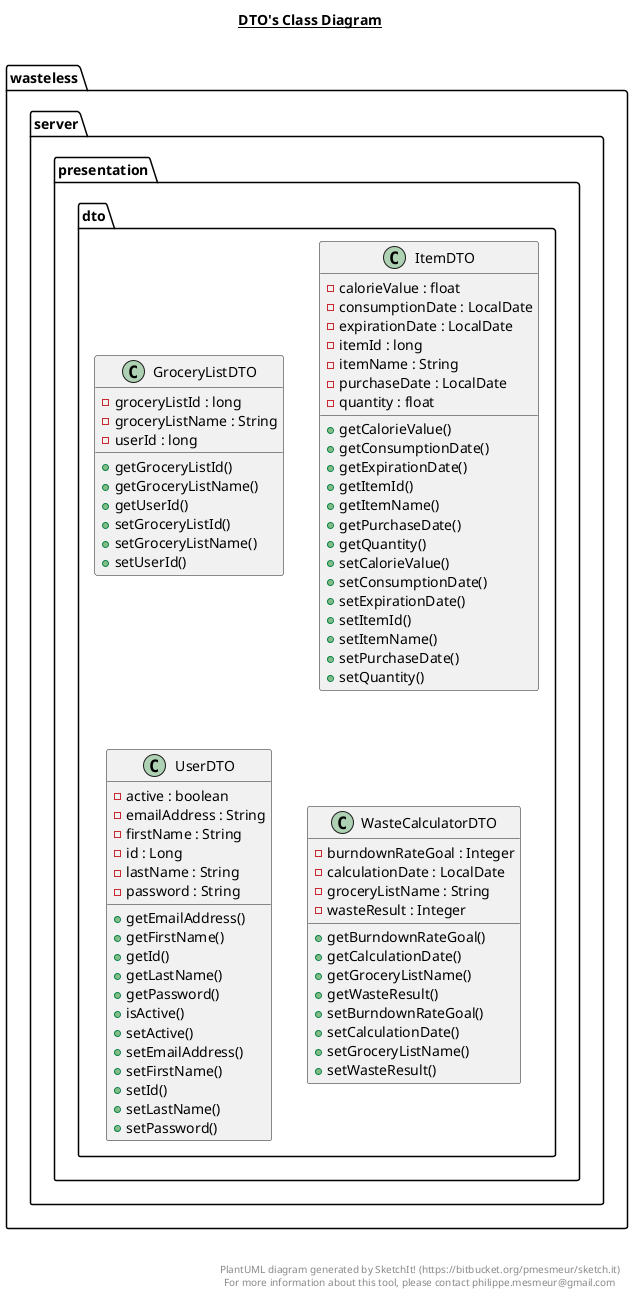 @startuml

title __DTO's Class Diagram__\n

  namespace wasteless.server {
    namespace presentation {
      namespace dto {
        class wasteless.server.presentation.dto.GroceryListDTO {
            - groceryListId : long
            - groceryListName : String
            - userId : long
            + getGroceryListId()
            + getGroceryListName()
            + getUserId()
            + setGroceryListId()
            + setGroceryListName()
            + setUserId()
        }
      }
    }
  }
  

  namespace wasteless.server {
    namespace presentation {
      namespace dto {
        class wasteless.server.presentation.dto.ItemDTO {
            - calorieValue : float
            - consumptionDate : LocalDate
            - expirationDate : LocalDate
            - itemId : long
            - itemName : String
            - purchaseDate : LocalDate
            - quantity : float
            + getCalorieValue()
            + getConsumptionDate()
            + getExpirationDate()
            + getItemId()
            + getItemName()
            + getPurchaseDate()
            + getQuantity()
            + setCalorieValue()
            + setConsumptionDate()
            + setExpirationDate()
            + setItemId()
            + setItemName()
            + setPurchaseDate()
            + setQuantity()
        }
      }
    }
  }
  

  namespace wasteless.server {
    namespace presentation {
      namespace dto {
        class wasteless.server.presentation.dto.UserDTO {
            - active : boolean
            - emailAddress : String
            - firstName : String
            - id : Long
            - lastName : String
            - password : String
            + getEmailAddress()
            + getFirstName()
            + getId()
            + getLastName()
            + getPassword()
            + isActive()
            + setActive()
            + setEmailAddress()
            + setFirstName()
            + setId()
            + setLastName()
            + setPassword()
        }
      }
    }
  }
  

  namespace wasteless.server {
    namespace presentation {
      namespace dto {
        class wasteless.server.presentation.dto.WasteCalculatorDTO {
            - burndownRateGoal : Integer
            - calculationDate : LocalDate
            - groceryListName : String
            - wasteResult : Integer
            + getBurndownRateGoal()
            + getCalculationDate()
            + getGroceryListName()
            + getWasteResult()
            + setBurndownRateGoal()
            + setCalculationDate()
            + setGroceryListName()
            + setWasteResult()
        }
      }
    }
  }
  



right footer


PlantUML diagram generated by SketchIt! (https://bitbucket.org/pmesmeur/sketch.it)
For more information about this tool, please contact philippe.mesmeur@gmail.com
endfooter

@enduml
